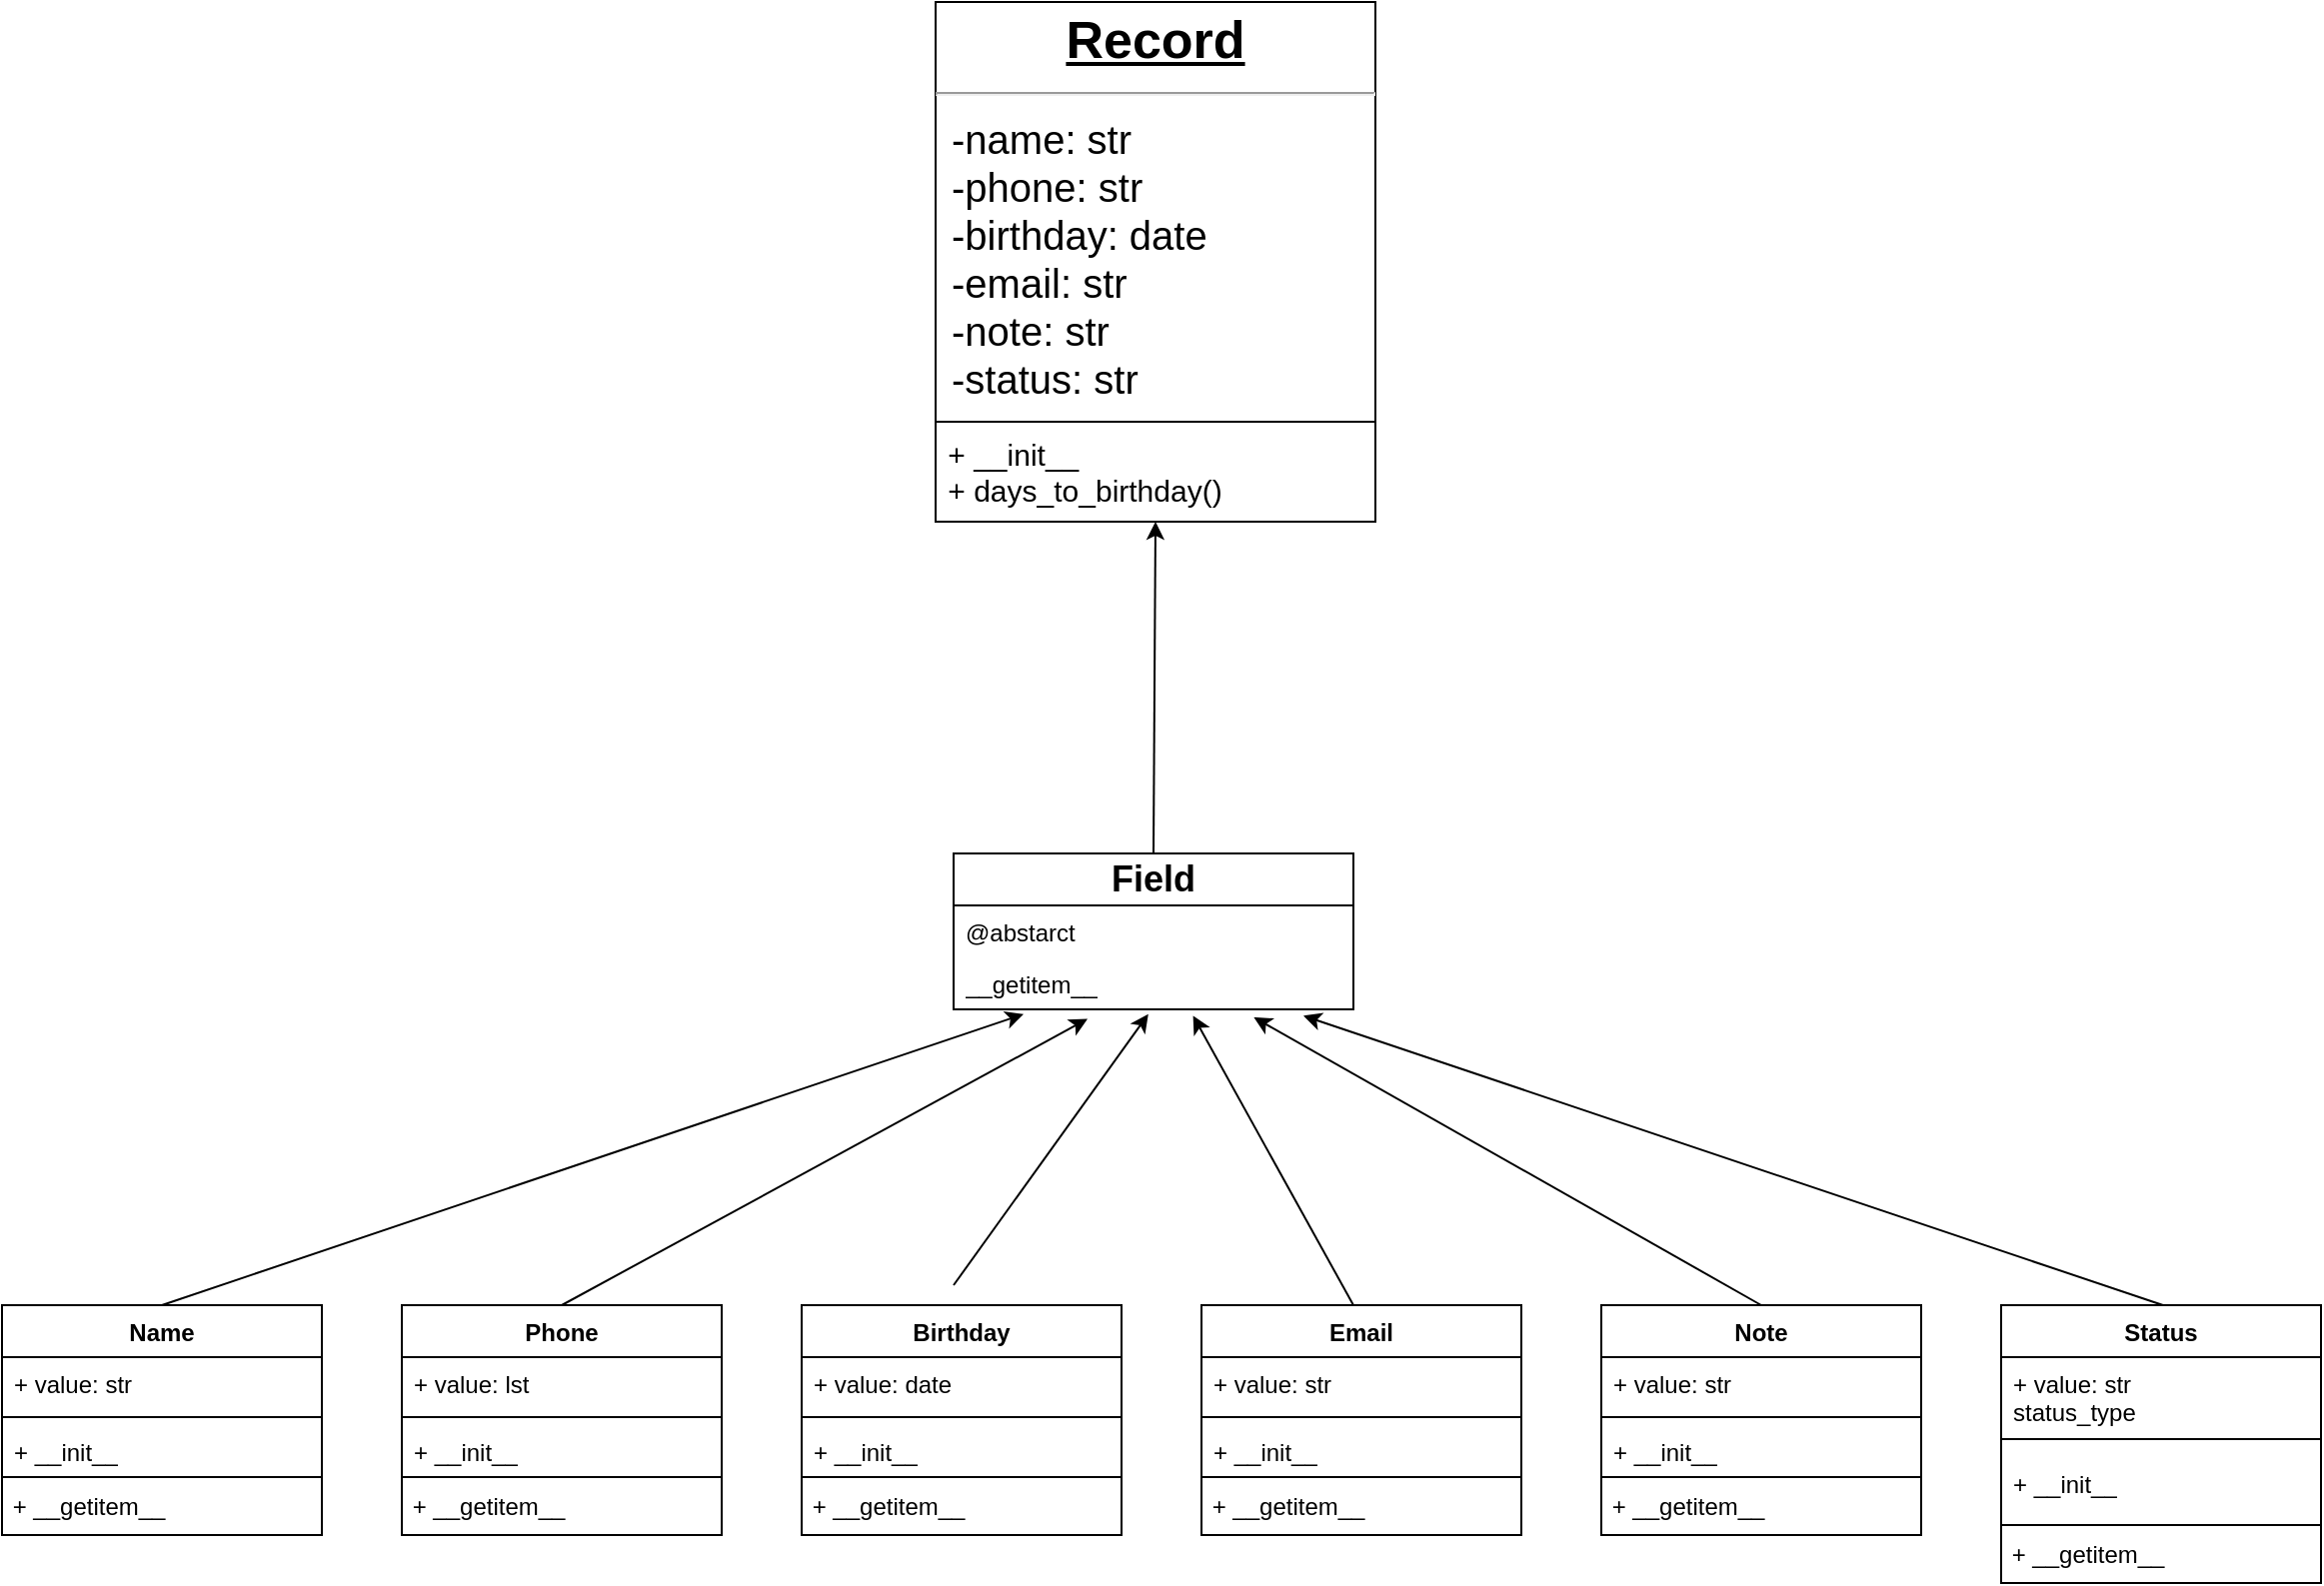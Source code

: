 <mxfile version="21.3.0" type="device">
  <diagram name="Страница 1" id="tmGl95buImF2qX3oGgl6">
    <mxGraphModel dx="1712" dy="1044" grid="1" gridSize="10" guides="1" tooltips="1" connect="1" arrows="1" fold="1" page="1" pageScale="1" pageWidth="827" pageHeight="1169" math="0" shadow="0">
      <root>
        <mxCell id="0" />
        <mxCell id="1" parent="0" />
        <mxCell id="OobsPb2BsJ8oWwUZHfQ7-51" value="&lt;h2&gt;Field&lt;/h2&gt;" style="swimlane;fontStyle=0;childLayout=stackLayout;horizontal=1;startSize=26;fillColor=none;horizontalStack=0;resizeParent=1;resizeParentMax=0;resizeLast=0;collapsible=1;marginBottom=0;whiteSpace=wrap;html=1;" vertex="1" parent="1">
          <mxGeometry x="766" y="607" width="200" height="78" as="geometry" />
        </mxCell>
        <mxCell id="OobsPb2BsJ8oWwUZHfQ7-52" value="@abstarct" style="text;strokeColor=none;fillColor=none;align=left;verticalAlign=top;spacingLeft=4;spacingRight=4;overflow=hidden;rotatable=0;points=[[0,0.5],[1,0.5]];portConstraint=eastwest;whiteSpace=wrap;html=1;" vertex="1" parent="OobsPb2BsJ8oWwUZHfQ7-51">
          <mxGeometry y="26" width="200" height="26" as="geometry" />
        </mxCell>
        <mxCell id="OobsPb2BsJ8oWwUZHfQ7-53" value="__getitem__" style="text;strokeColor=none;fillColor=none;align=left;verticalAlign=top;spacingLeft=4;spacingRight=4;overflow=hidden;rotatable=0;points=[[0,0.5],[1,0.5]];portConstraint=eastwest;whiteSpace=wrap;html=1;" vertex="1" parent="OobsPb2BsJ8oWwUZHfQ7-51">
          <mxGeometry y="52" width="200" height="26" as="geometry" />
        </mxCell>
        <mxCell id="OobsPb2BsJ8oWwUZHfQ7-75" value="Name" style="swimlane;fontStyle=1;align=center;verticalAlign=top;childLayout=stackLayout;horizontal=1;startSize=26;horizontalStack=0;resizeParent=1;resizeParentMax=0;resizeLast=0;collapsible=1;marginBottom=0;whiteSpace=wrap;html=1;" vertex="1" parent="1">
          <mxGeometry x="290" y="833" width="160" height="86" as="geometry" />
        </mxCell>
        <mxCell id="OobsPb2BsJ8oWwUZHfQ7-76" value="+ value: str" style="text;strokeColor=none;fillColor=none;align=left;verticalAlign=top;spacingLeft=4;spacingRight=4;overflow=hidden;rotatable=0;points=[[0,0.5],[1,0.5]];portConstraint=eastwest;whiteSpace=wrap;html=1;" vertex="1" parent="OobsPb2BsJ8oWwUZHfQ7-75">
          <mxGeometry y="26" width="160" height="26" as="geometry" />
        </mxCell>
        <mxCell id="OobsPb2BsJ8oWwUZHfQ7-77" value="" style="line;strokeWidth=1;fillColor=none;align=left;verticalAlign=middle;spacingTop=-1;spacingLeft=3;spacingRight=3;rotatable=0;labelPosition=right;points=[];portConstraint=eastwest;strokeColor=inherit;" vertex="1" parent="OobsPb2BsJ8oWwUZHfQ7-75">
          <mxGeometry y="52" width="160" height="8" as="geometry" />
        </mxCell>
        <mxCell id="OobsPb2BsJ8oWwUZHfQ7-78" value="+ __init__" style="text;strokeColor=none;fillColor=none;align=left;verticalAlign=top;spacingLeft=4;spacingRight=4;overflow=hidden;rotatable=0;points=[[0,0.5],[1,0.5]];portConstraint=eastwest;whiteSpace=wrap;html=1;" vertex="1" parent="OobsPb2BsJ8oWwUZHfQ7-75">
          <mxGeometry y="60" width="160" height="26" as="geometry" />
        </mxCell>
        <mxCell id="OobsPb2BsJ8oWwUZHfQ7-81" value="&amp;nbsp;+ __getitem__" style="rounded=0;whiteSpace=wrap;html=1;align=left;" vertex="1" parent="1">
          <mxGeometry x="290" y="919" width="160" height="29" as="geometry" />
        </mxCell>
        <mxCell id="OobsPb2BsJ8oWwUZHfQ7-82" value="Phone" style="swimlane;fontStyle=1;align=center;verticalAlign=top;childLayout=stackLayout;horizontal=1;startSize=26;horizontalStack=0;resizeParent=1;resizeParentMax=0;resizeLast=0;collapsible=1;marginBottom=0;whiteSpace=wrap;html=1;" vertex="1" parent="1">
          <mxGeometry x="490" y="833" width="160" height="86" as="geometry" />
        </mxCell>
        <mxCell id="OobsPb2BsJ8oWwUZHfQ7-83" value="+ value: lst" style="text;strokeColor=none;fillColor=none;align=left;verticalAlign=top;spacingLeft=4;spacingRight=4;overflow=hidden;rotatable=0;points=[[0,0.5],[1,0.5]];portConstraint=eastwest;whiteSpace=wrap;html=1;" vertex="1" parent="OobsPb2BsJ8oWwUZHfQ7-82">
          <mxGeometry y="26" width="160" height="26" as="geometry" />
        </mxCell>
        <mxCell id="OobsPb2BsJ8oWwUZHfQ7-84" value="" style="line;strokeWidth=1;fillColor=none;align=left;verticalAlign=middle;spacingTop=-1;spacingLeft=3;spacingRight=3;rotatable=0;labelPosition=right;points=[];portConstraint=eastwest;strokeColor=inherit;" vertex="1" parent="OobsPb2BsJ8oWwUZHfQ7-82">
          <mxGeometry y="52" width="160" height="8" as="geometry" />
        </mxCell>
        <mxCell id="OobsPb2BsJ8oWwUZHfQ7-85" value="+ __init__" style="text;strokeColor=none;fillColor=none;align=left;verticalAlign=top;spacingLeft=4;spacingRight=4;overflow=hidden;rotatable=0;points=[[0,0.5],[1,0.5]];portConstraint=eastwest;whiteSpace=wrap;html=1;" vertex="1" parent="OobsPb2BsJ8oWwUZHfQ7-82">
          <mxGeometry y="60" width="160" height="26" as="geometry" />
        </mxCell>
        <mxCell id="OobsPb2BsJ8oWwUZHfQ7-86" value="&amp;nbsp;+ __getitem__" style="rounded=0;whiteSpace=wrap;html=1;align=left;" vertex="1" parent="1">
          <mxGeometry x="490" y="919" width="160" height="29" as="geometry" />
        </mxCell>
        <mxCell id="OobsPb2BsJ8oWwUZHfQ7-87" value="Birthday" style="swimlane;fontStyle=1;align=center;verticalAlign=top;childLayout=stackLayout;horizontal=1;startSize=26;horizontalStack=0;resizeParent=1;resizeParentMax=0;resizeLast=0;collapsible=1;marginBottom=0;whiteSpace=wrap;html=1;" vertex="1" parent="1">
          <mxGeometry x="690" y="833" width="160" height="86" as="geometry" />
        </mxCell>
        <mxCell id="OobsPb2BsJ8oWwUZHfQ7-88" value="+ value: date" style="text;strokeColor=none;fillColor=none;align=left;verticalAlign=top;spacingLeft=4;spacingRight=4;overflow=hidden;rotatable=0;points=[[0,0.5],[1,0.5]];portConstraint=eastwest;whiteSpace=wrap;html=1;" vertex="1" parent="OobsPb2BsJ8oWwUZHfQ7-87">
          <mxGeometry y="26" width="160" height="26" as="geometry" />
        </mxCell>
        <mxCell id="OobsPb2BsJ8oWwUZHfQ7-89" value="" style="line;strokeWidth=1;fillColor=none;align=left;verticalAlign=middle;spacingTop=-1;spacingLeft=3;spacingRight=3;rotatable=0;labelPosition=right;points=[];portConstraint=eastwest;strokeColor=inherit;" vertex="1" parent="OobsPb2BsJ8oWwUZHfQ7-87">
          <mxGeometry y="52" width="160" height="8" as="geometry" />
        </mxCell>
        <mxCell id="OobsPb2BsJ8oWwUZHfQ7-90" value="+ __init__" style="text;strokeColor=none;fillColor=none;align=left;verticalAlign=top;spacingLeft=4;spacingRight=4;overflow=hidden;rotatable=0;points=[[0,0.5],[1,0.5]];portConstraint=eastwest;whiteSpace=wrap;html=1;" vertex="1" parent="OobsPb2BsJ8oWwUZHfQ7-87">
          <mxGeometry y="60" width="160" height="26" as="geometry" />
        </mxCell>
        <mxCell id="OobsPb2BsJ8oWwUZHfQ7-91" value="&amp;nbsp;+ __getitem__" style="rounded=0;whiteSpace=wrap;html=1;align=left;" vertex="1" parent="1">
          <mxGeometry x="690" y="919" width="160" height="29" as="geometry" />
        </mxCell>
        <mxCell id="OobsPb2BsJ8oWwUZHfQ7-92" value="Email" style="swimlane;fontStyle=1;align=center;verticalAlign=top;childLayout=stackLayout;horizontal=1;startSize=26;horizontalStack=0;resizeParent=1;resizeParentMax=0;resizeLast=0;collapsible=1;marginBottom=0;whiteSpace=wrap;html=1;" vertex="1" parent="1">
          <mxGeometry x="890" y="833" width="160" height="86" as="geometry" />
        </mxCell>
        <mxCell id="OobsPb2BsJ8oWwUZHfQ7-93" value="+ value: str" style="text;strokeColor=none;fillColor=none;align=left;verticalAlign=top;spacingLeft=4;spacingRight=4;overflow=hidden;rotatable=0;points=[[0,0.5],[1,0.5]];portConstraint=eastwest;whiteSpace=wrap;html=1;" vertex="1" parent="OobsPb2BsJ8oWwUZHfQ7-92">
          <mxGeometry y="26" width="160" height="26" as="geometry" />
        </mxCell>
        <mxCell id="OobsPb2BsJ8oWwUZHfQ7-94" value="" style="line;strokeWidth=1;fillColor=none;align=left;verticalAlign=middle;spacingTop=-1;spacingLeft=3;spacingRight=3;rotatable=0;labelPosition=right;points=[];portConstraint=eastwest;strokeColor=inherit;" vertex="1" parent="OobsPb2BsJ8oWwUZHfQ7-92">
          <mxGeometry y="52" width="160" height="8" as="geometry" />
        </mxCell>
        <mxCell id="OobsPb2BsJ8oWwUZHfQ7-95" value="+ __init__" style="text;strokeColor=none;fillColor=none;align=left;verticalAlign=top;spacingLeft=4;spacingRight=4;overflow=hidden;rotatable=0;points=[[0,0.5],[1,0.5]];portConstraint=eastwest;whiteSpace=wrap;html=1;" vertex="1" parent="OobsPb2BsJ8oWwUZHfQ7-92">
          <mxGeometry y="60" width="160" height="26" as="geometry" />
        </mxCell>
        <mxCell id="OobsPb2BsJ8oWwUZHfQ7-96" value="&amp;nbsp;+ __getitem__" style="rounded=0;whiteSpace=wrap;html=1;align=left;" vertex="1" parent="1">
          <mxGeometry x="890" y="919" width="160" height="29" as="geometry" />
        </mxCell>
        <mxCell id="OobsPb2BsJ8oWwUZHfQ7-97" value="Note" style="swimlane;fontStyle=1;align=center;verticalAlign=top;childLayout=stackLayout;horizontal=1;startSize=26;horizontalStack=0;resizeParent=1;resizeParentMax=0;resizeLast=0;collapsible=1;marginBottom=0;whiteSpace=wrap;html=1;" vertex="1" parent="1">
          <mxGeometry x="1090" y="833" width="160" height="86" as="geometry" />
        </mxCell>
        <mxCell id="OobsPb2BsJ8oWwUZHfQ7-98" value="+ value: str" style="text;strokeColor=none;fillColor=none;align=left;verticalAlign=top;spacingLeft=4;spacingRight=4;overflow=hidden;rotatable=0;points=[[0,0.5],[1,0.5]];portConstraint=eastwest;whiteSpace=wrap;html=1;" vertex="1" parent="OobsPb2BsJ8oWwUZHfQ7-97">
          <mxGeometry y="26" width="160" height="26" as="geometry" />
        </mxCell>
        <mxCell id="OobsPb2BsJ8oWwUZHfQ7-99" value="" style="line;strokeWidth=1;fillColor=none;align=left;verticalAlign=middle;spacingTop=-1;spacingLeft=3;spacingRight=3;rotatable=0;labelPosition=right;points=[];portConstraint=eastwest;strokeColor=inherit;" vertex="1" parent="OobsPb2BsJ8oWwUZHfQ7-97">
          <mxGeometry y="52" width="160" height="8" as="geometry" />
        </mxCell>
        <mxCell id="OobsPb2BsJ8oWwUZHfQ7-100" value="+ __init__" style="text;strokeColor=none;fillColor=none;align=left;verticalAlign=top;spacingLeft=4;spacingRight=4;overflow=hidden;rotatable=0;points=[[0,0.5],[1,0.5]];portConstraint=eastwest;whiteSpace=wrap;html=1;" vertex="1" parent="OobsPb2BsJ8oWwUZHfQ7-97">
          <mxGeometry y="60" width="160" height="26" as="geometry" />
        </mxCell>
        <mxCell id="OobsPb2BsJ8oWwUZHfQ7-101" value="&amp;nbsp;+ __getitem__" style="rounded=0;whiteSpace=wrap;html=1;align=left;" vertex="1" parent="1">
          <mxGeometry x="1090" y="919" width="160" height="29" as="geometry" />
        </mxCell>
        <mxCell id="OobsPb2BsJ8oWwUZHfQ7-102" value="Status" style="swimlane;fontStyle=1;align=center;verticalAlign=top;childLayout=stackLayout;horizontal=1;startSize=26;horizontalStack=0;resizeParent=1;resizeParentMax=0;resizeLast=0;collapsible=1;marginBottom=0;whiteSpace=wrap;html=1;" vertex="1" parent="1">
          <mxGeometry x="1290" y="833" width="160" height="116" as="geometry" />
        </mxCell>
        <mxCell id="OobsPb2BsJ8oWwUZHfQ7-103" value="+ value: str&lt;br&gt;status_type" style="text;strokeColor=none;fillColor=none;align=left;verticalAlign=top;spacingLeft=4;spacingRight=4;overflow=hidden;rotatable=0;points=[[0,0.5],[1,0.5]];portConstraint=eastwest;whiteSpace=wrap;html=1;" vertex="1" parent="OobsPb2BsJ8oWwUZHfQ7-102">
          <mxGeometry y="26" width="160" height="32" as="geometry" />
        </mxCell>
        <mxCell id="OobsPb2BsJ8oWwUZHfQ7-104" value="" style="line;strokeWidth=1;fillColor=none;align=left;verticalAlign=middle;spacingTop=-1;spacingLeft=3;spacingRight=3;rotatable=0;labelPosition=right;points=[];portConstraint=eastwest;strokeColor=inherit;" vertex="1" parent="OobsPb2BsJ8oWwUZHfQ7-102">
          <mxGeometry y="58" width="160" height="18" as="geometry" />
        </mxCell>
        <mxCell id="OobsPb2BsJ8oWwUZHfQ7-105" value="+ __init__" style="text;strokeColor=none;fillColor=none;align=left;verticalAlign=top;spacingLeft=4;spacingRight=4;overflow=hidden;rotatable=0;points=[[0,0.5],[1,0.5]];portConstraint=eastwest;whiteSpace=wrap;html=1;" vertex="1" parent="OobsPb2BsJ8oWwUZHfQ7-102">
          <mxGeometry y="76" width="160" height="40" as="geometry" />
        </mxCell>
        <mxCell id="OobsPb2BsJ8oWwUZHfQ7-106" value="&amp;nbsp;+ __getitem__" style="rounded=0;whiteSpace=wrap;html=1;align=left;" vertex="1" parent="1">
          <mxGeometry x="1290" y="943" width="160" height="29" as="geometry" />
        </mxCell>
        <mxCell id="OobsPb2BsJ8oWwUZHfQ7-107" value="" style="endArrow=classic;html=1;rounded=0;entryX=0.487;entryY=1.092;entryDx=0;entryDy=0;entryPerimeter=0;" edge="1" parent="1" target="OobsPb2BsJ8oWwUZHfQ7-53">
          <mxGeometry width="50" height="50" relative="1" as="geometry">
            <mxPoint x="766" y="823" as="sourcePoint" />
            <mxPoint x="816" y="773" as="targetPoint" />
          </mxGeometry>
        </mxCell>
        <mxCell id="OobsPb2BsJ8oWwUZHfQ7-108" value="" style="endArrow=classic;html=1;rounded=0;entryX=0.335;entryY=1.185;entryDx=0;entryDy=0;entryPerimeter=0;" edge="1" parent="1" target="OobsPb2BsJ8oWwUZHfQ7-53">
          <mxGeometry width="50" height="50" relative="1" as="geometry">
            <mxPoint x="570" y="833" as="sourcePoint" />
            <mxPoint x="667" y="697" as="targetPoint" />
          </mxGeometry>
        </mxCell>
        <mxCell id="OobsPb2BsJ8oWwUZHfQ7-109" value="" style="endArrow=classic;html=1;rounded=0;entryX=0.175;entryY=1.092;entryDx=0;entryDy=0;entryPerimeter=0;" edge="1" parent="1" target="OobsPb2BsJ8oWwUZHfQ7-53">
          <mxGeometry width="50" height="50" relative="1" as="geometry">
            <mxPoint x="370" y="833" as="sourcePoint" />
            <mxPoint x="645" y="690" as="targetPoint" />
          </mxGeometry>
        </mxCell>
        <mxCell id="OobsPb2BsJ8oWwUZHfQ7-110" value="" style="endArrow=classic;html=1;rounded=0;entryX=0.599;entryY=1.123;entryDx=0;entryDy=0;entryPerimeter=0;" edge="1" parent="1" target="OobsPb2BsJ8oWwUZHfQ7-53">
          <mxGeometry width="50" height="50" relative="1" as="geometry">
            <mxPoint x="966" y="833" as="sourcePoint" />
            <mxPoint x="1063" y="697" as="targetPoint" />
          </mxGeometry>
        </mxCell>
        <mxCell id="OobsPb2BsJ8oWwUZHfQ7-111" value="" style="endArrow=classic;html=1;rounded=0;entryX=0.751;entryY=1.154;entryDx=0;entryDy=0;entryPerimeter=0;" edge="1" parent="1" target="OobsPb2BsJ8oWwUZHfQ7-53">
          <mxGeometry width="50" height="50" relative="1" as="geometry">
            <mxPoint x="1170" y="833" as="sourcePoint" />
            <mxPoint x="1090" y="688" as="targetPoint" />
          </mxGeometry>
        </mxCell>
        <mxCell id="OobsPb2BsJ8oWwUZHfQ7-112" value="" style="endArrow=classic;html=1;rounded=0;entryX=0.875;entryY=1.123;entryDx=0;entryDy=0;entryPerimeter=0;exitX=0.506;exitY=0;exitDx=0;exitDy=0;exitPerimeter=0;" edge="1" parent="1" source="OobsPb2BsJ8oWwUZHfQ7-102" target="OobsPb2BsJ8oWwUZHfQ7-53">
          <mxGeometry width="50" height="50" relative="1" as="geometry">
            <mxPoint x="1371" y="829" as="sourcePoint" />
            <mxPoint x="1117" y="685" as="targetPoint" />
          </mxGeometry>
        </mxCell>
        <mxCell id="OobsPb2BsJ8oWwUZHfQ7-124" value="&lt;font style=&quot;font-size: 15px;&quot;&gt;&amp;nbsp;+ __init__&lt;br&gt;&amp;nbsp;+ days_to_birthday()&lt;/font&gt;" style="rounded=0;whiteSpace=wrap;html=1;align=left;" vertex="1" parent="1">
          <mxGeometry x="757" y="391" width="220" height="50" as="geometry" />
        </mxCell>
        <mxCell id="OobsPb2BsJ8oWwUZHfQ7-125" value="&lt;h1 style=&quot;margin: 4px 0px 0px; text-align: center; text-decoration: underline;&quot;&gt;&lt;b style=&quot;&quot;&gt;&lt;font style=&quot;font-size: 26px;&quot;&gt;Record&lt;/font&gt;&lt;/b&gt;&lt;/h1&gt;&lt;hr style=&quot;font-size: 20px;&quot;&gt;&lt;p style=&quot;margin: 0px 0px 0px 8px; font-size: 20px;&quot;&gt;&lt;font style=&quot;font-size: 20px;&quot;&gt;-name: str&lt;br&gt;-phone: str&lt;br&gt;-birthday: date&lt;br&gt;-email: str&lt;br&gt;-note: str&lt;br&gt;-status: str&lt;/font&gt;&lt;/p&gt;" style="verticalAlign=top;align=left;overflow=fill;fontSize=12;fontFamily=Helvetica;html=1;whiteSpace=wrap;" vertex="1" parent="1">
          <mxGeometry x="757" y="181" width="220" height="210" as="geometry" />
        </mxCell>
        <mxCell id="OobsPb2BsJ8oWwUZHfQ7-126" value="" style="endArrow=classic;html=1;rounded=0;entryX=0.5;entryY=1;entryDx=0;entryDy=0;exitX=0.5;exitY=0;exitDx=0;exitDy=0;" edge="1" parent="1" source="OobsPb2BsJ8oWwUZHfQ7-51" target="OobsPb2BsJ8oWwUZHfQ7-124">
          <mxGeometry width="50" height="50" relative="1" as="geometry">
            <mxPoint x="910" y="592" as="sourcePoint" />
            <mxPoint x="830" y="447" as="targetPoint" />
          </mxGeometry>
        </mxCell>
      </root>
    </mxGraphModel>
  </diagram>
</mxfile>
